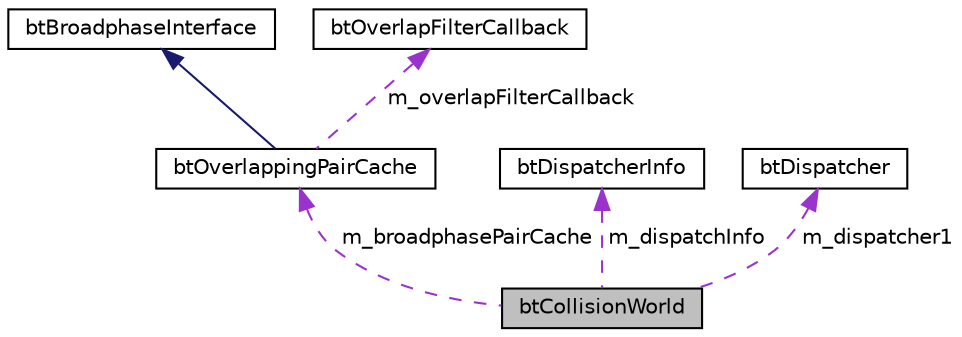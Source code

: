 digraph G
{
  edge [fontname="Helvetica",fontsize="10",labelfontname="Helvetica",labelfontsize="10"];
  node [fontname="Helvetica",fontsize="10",shape=record];
  Node1 [label="btCollisionWorld",height=0.2,width=0.4,color="black", fillcolor="grey75", style="filled" fontcolor="black"];
  Node2 -> Node1 [dir="back",color="darkorchid3",fontsize="10",style="dashed",label=" m_broadphasePairCache" ,fontname="Helvetica"];
  Node2 [label="btOverlappingPairCache",height=0.2,width=0.4,color="black", fillcolor="white", style="filled",URL="$classbtOverlappingPairCache.html",tooltip="btOverlappingPairCache maintains the objects with overlapping AABB Typically managed by the Broadphas..."];
  Node3 -> Node2 [dir="back",color="midnightblue",fontsize="10",style="solid",fontname="Helvetica"];
  Node3 [label="btBroadphaseInterface",height=0.2,width=0.4,color="black", fillcolor="white", style="filled",URL="$classbtBroadphaseInterface.html",tooltip="BroadphaseInterface for aabb-overlapping object pairs."];
  Node4 -> Node2 [dir="back",color="darkorchid3",fontsize="10",style="dashed",label=" m_overlapFilterCallback" ,fontname="Helvetica"];
  Node4 [label="btOverlapFilterCallback",height=0.2,width=0.4,color="black", fillcolor="white", style="filled",URL="$structbtOverlapFilterCallback.html"];
  Node5 -> Node1 [dir="back",color="darkorchid3",fontsize="10",style="dashed",label=" m_dispatchInfo" ,fontname="Helvetica"];
  Node5 [label="btDispatcherInfo",height=0.2,width=0.4,color="black", fillcolor="white", style="filled",URL="$structbtDispatcherInfo.html"];
  Node6 -> Node1 [dir="back",color="darkorchid3",fontsize="10",style="dashed",label=" m_dispatcher1" ,fontname="Helvetica"];
  Node6 [label="btDispatcher",height=0.2,width=0.4,color="black", fillcolor="white", style="filled",URL="$classbtDispatcher.html",tooltip="btDispatcher can be used in combination with broadphase to dispatch overlapping pairs."];
}

